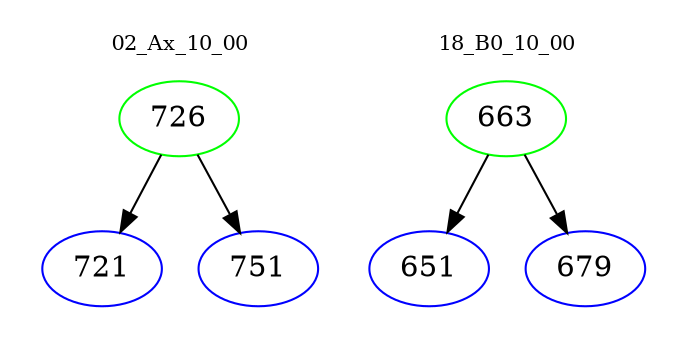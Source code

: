 digraph{
subgraph cluster_0 {
color = white
label = "02_Ax_10_00";
fontsize=10;
T0_726 [label="726", color="green"]
T0_726 -> T0_721 [color="black"]
T0_721 [label="721", color="blue"]
T0_726 -> T0_751 [color="black"]
T0_751 [label="751", color="blue"]
}
subgraph cluster_1 {
color = white
label = "18_B0_10_00";
fontsize=10;
T1_663 [label="663", color="green"]
T1_663 -> T1_651 [color="black"]
T1_651 [label="651", color="blue"]
T1_663 -> T1_679 [color="black"]
T1_679 [label="679", color="blue"]
}
}
